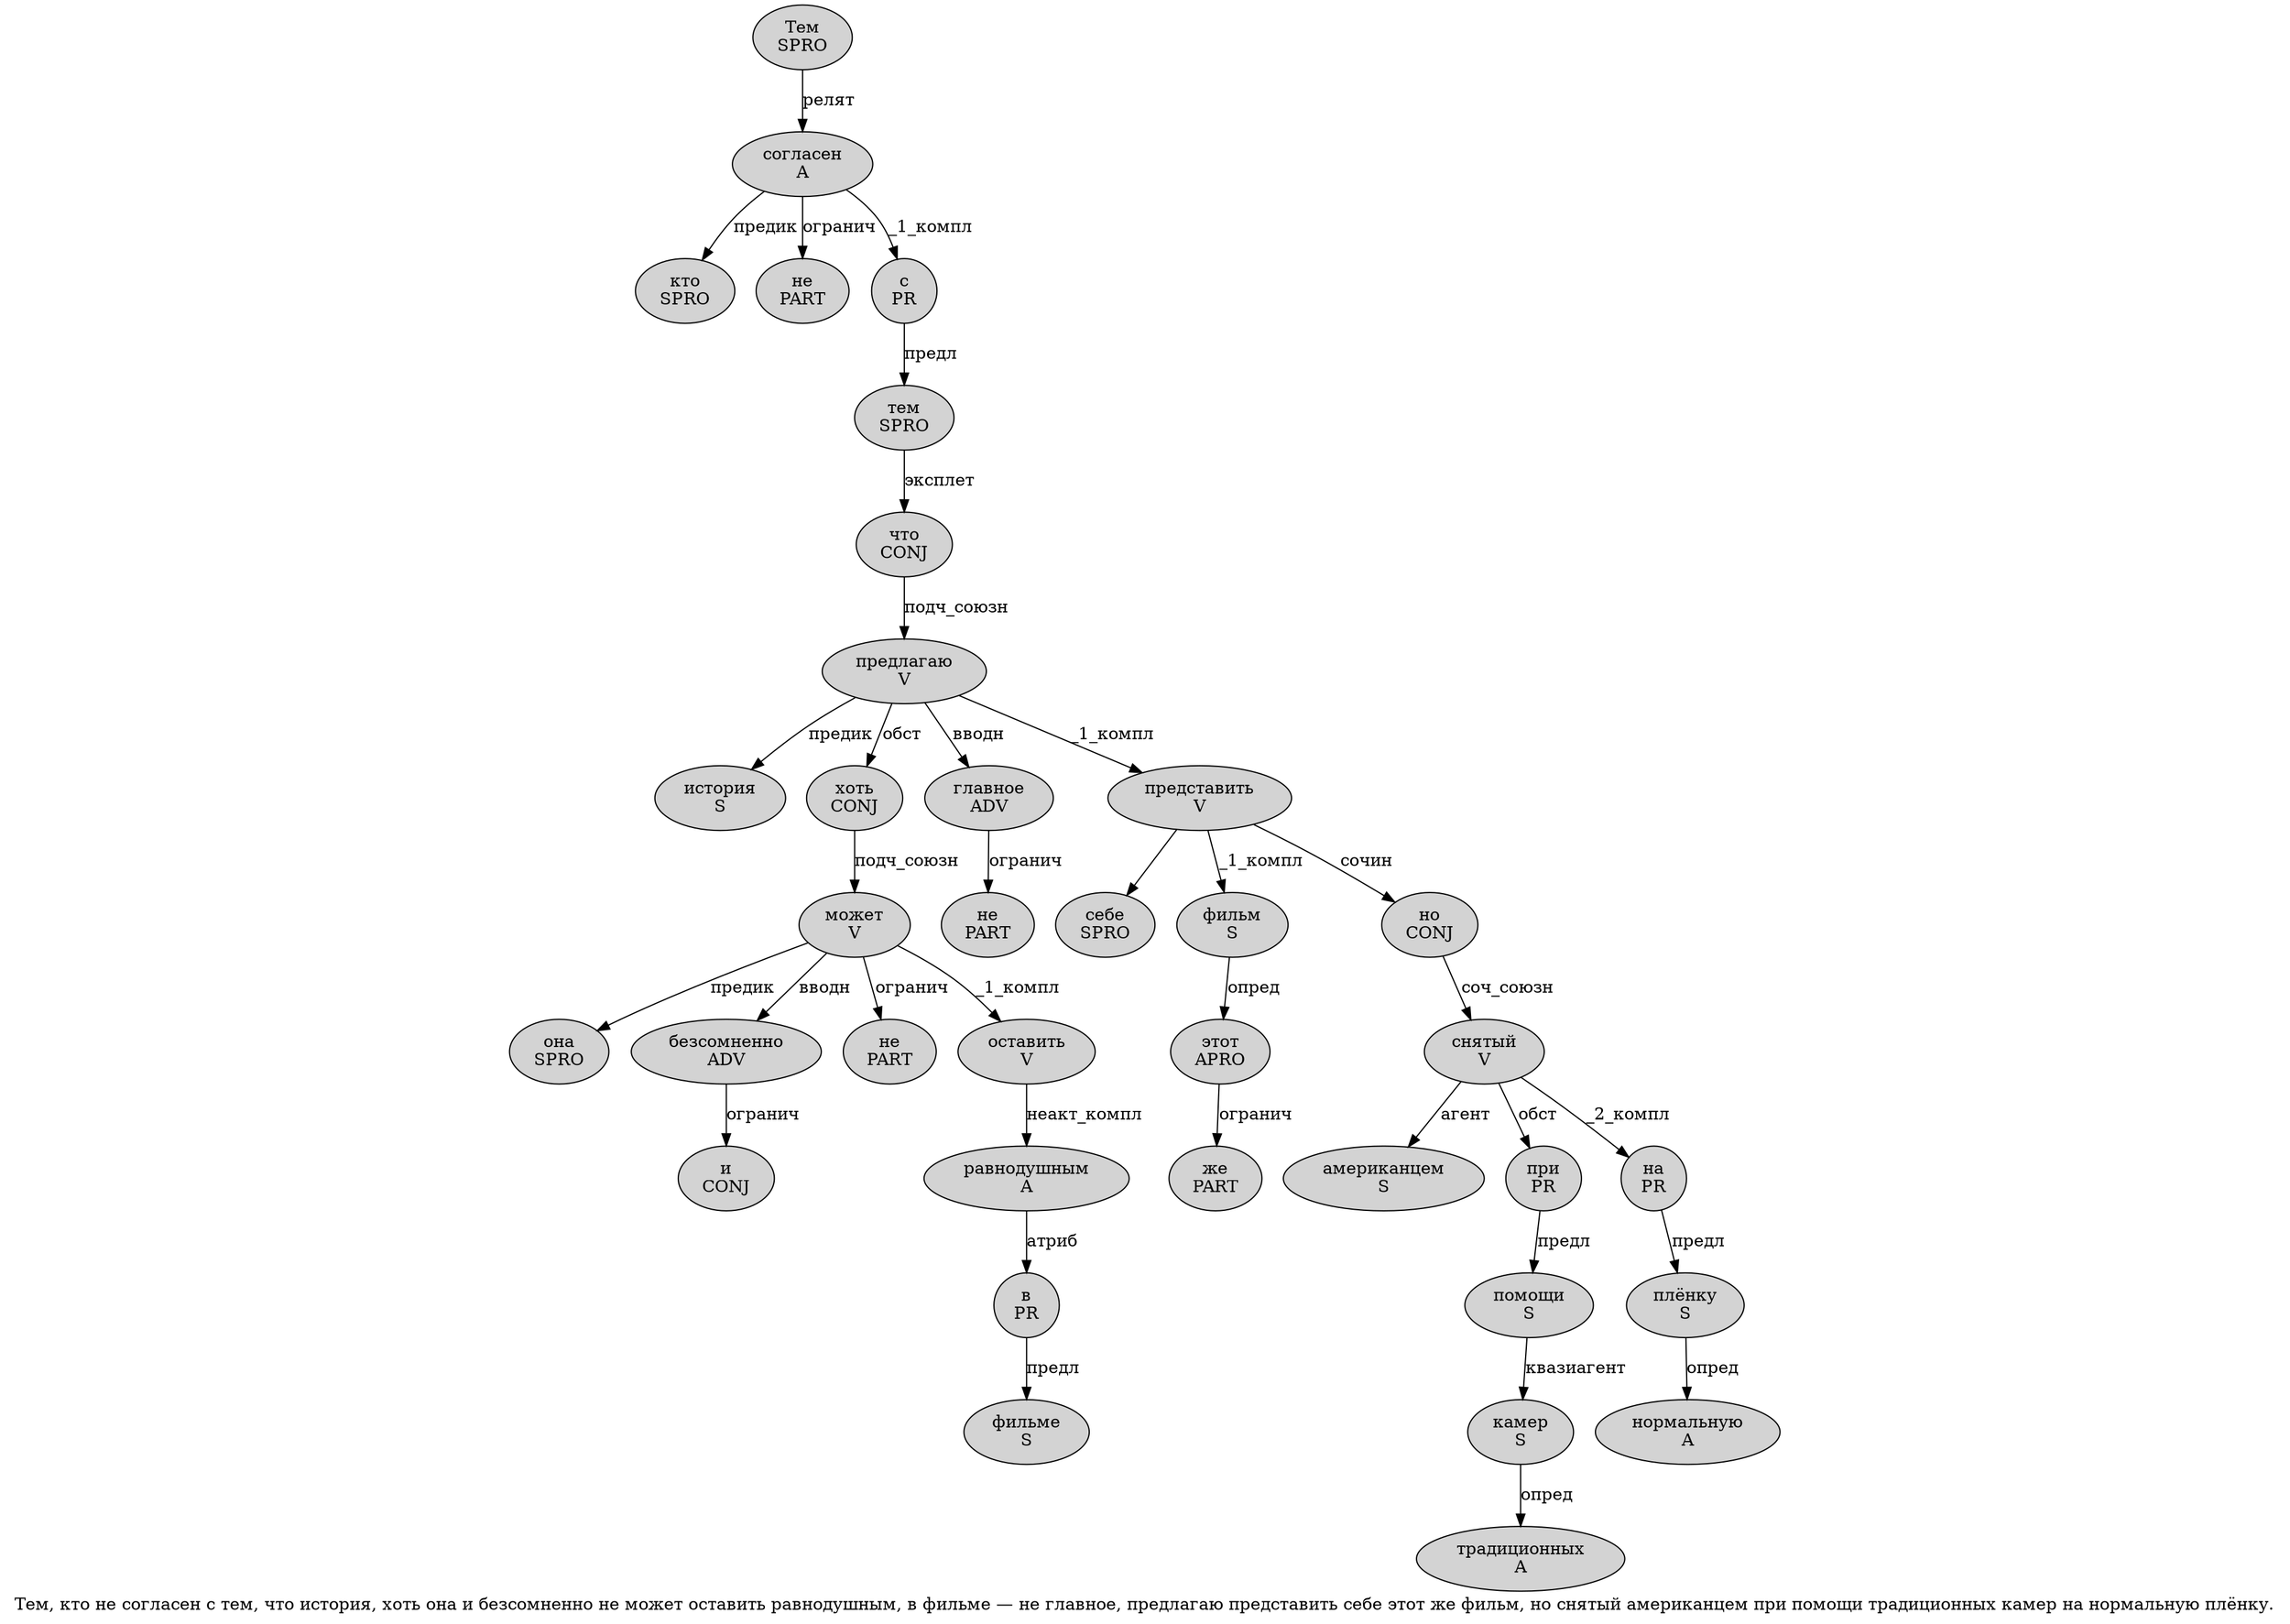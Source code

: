 digraph SENTENCE_201 {
	graph [label="Тем, кто не согласен с тем, что история, хоть она и безсомненно не может оставить равнодушным, в фильме — не главное, предлагаю представить себе этот же фильм, но снятый американцем при помощи традиционных камер на нормальную плёнку."]
	node [style=filled]
		0 [label="Тем
SPRO" color="" fillcolor=lightgray penwidth=1 shape=ellipse]
		2 [label="кто
SPRO" color="" fillcolor=lightgray penwidth=1 shape=ellipse]
		3 [label="не
PART" color="" fillcolor=lightgray penwidth=1 shape=ellipse]
		4 [label="согласен
A" color="" fillcolor=lightgray penwidth=1 shape=ellipse]
		5 [label="с
PR" color="" fillcolor=lightgray penwidth=1 shape=ellipse]
		6 [label="тем
SPRO" color="" fillcolor=lightgray penwidth=1 shape=ellipse]
		8 [label="что
CONJ" color="" fillcolor=lightgray penwidth=1 shape=ellipse]
		9 [label="история
S" color="" fillcolor=lightgray penwidth=1 shape=ellipse]
		11 [label="хоть
CONJ" color="" fillcolor=lightgray penwidth=1 shape=ellipse]
		12 [label="она
SPRO" color="" fillcolor=lightgray penwidth=1 shape=ellipse]
		13 [label="и
CONJ" color="" fillcolor=lightgray penwidth=1 shape=ellipse]
		14 [label="безсомненно
ADV" color="" fillcolor=lightgray penwidth=1 shape=ellipse]
		15 [label="не
PART" color="" fillcolor=lightgray penwidth=1 shape=ellipse]
		16 [label="может
V" color="" fillcolor=lightgray penwidth=1 shape=ellipse]
		17 [label="оставить
V" color="" fillcolor=lightgray penwidth=1 shape=ellipse]
		18 [label="равнодушным
A" color="" fillcolor=lightgray penwidth=1 shape=ellipse]
		20 [label="в
PR" color="" fillcolor=lightgray penwidth=1 shape=ellipse]
		21 [label="фильме
S" color="" fillcolor=lightgray penwidth=1 shape=ellipse]
		23 [label="не
PART" color="" fillcolor=lightgray penwidth=1 shape=ellipse]
		24 [label="главное
ADV" color="" fillcolor=lightgray penwidth=1 shape=ellipse]
		26 [label="предлагаю
V" color="" fillcolor=lightgray penwidth=1 shape=ellipse]
		27 [label="представить
V" color="" fillcolor=lightgray penwidth=1 shape=ellipse]
		28 [label="себе
SPRO" color="" fillcolor=lightgray penwidth=1 shape=ellipse]
		29 [label="этот
APRO" color="" fillcolor=lightgray penwidth=1 shape=ellipse]
		30 [label="же
PART" color="" fillcolor=lightgray penwidth=1 shape=ellipse]
		31 [label="фильм
S" color="" fillcolor=lightgray penwidth=1 shape=ellipse]
		33 [label="но
CONJ" color="" fillcolor=lightgray penwidth=1 shape=ellipse]
		34 [label="снятый
V" color="" fillcolor=lightgray penwidth=1 shape=ellipse]
		35 [label="американцем
S" color="" fillcolor=lightgray penwidth=1 shape=ellipse]
		36 [label="при
PR" color="" fillcolor=lightgray penwidth=1 shape=ellipse]
		37 [label="помощи
S" color="" fillcolor=lightgray penwidth=1 shape=ellipse]
		38 [label="традиционных
A" color="" fillcolor=lightgray penwidth=1 shape=ellipse]
		39 [label="камер
S" color="" fillcolor=lightgray penwidth=1 shape=ellipse]
		40 [label="на
PR" color="" fillcolor=lightgray penwidth=1 shape=ellipse]
		41 [label="нормальную
A" color="" fillcolor=lightgray penwidth=1 shape=ellipse]
		42 [label="плёнку
S" color="" fillcolor=lightgray penwidth=1 shape=ellipse]
			36 -> 37 [label="предл"]
			42 -> 41 [label="опред"]
			37 -> 39 [label="квазиагент"]
			31 -> 29 [label="опред"]
			39 -> 38 [label="опред"]
			29 -> 30 [label="огранич"]
			17 -> 18 [label="неакт_компл"]
			40 -> 42 [label="предл"]
			4 -> 2 [label="предик"]
			4 -> 3 [label="огранич"]
			4 -> 5 [label="_1_компл"]
			11 -> 16 [label="подч_союзн"]
			8 -> 26 [label="подч_союзн"]
			16 -> 12 [label="предик"]
			16 -> 14 [label="вводн"]
			16 -> 15 [label="огранич"]
			16 -> 17 [label="_1_компл"]
			33 -> 34 [label="соч_союзн"]
			18 -> 20 [label="атриб"]
			34 -> 35 [label="агент"]
			34 -> 36 [label="обст"]
			34 -> 40 [label="_2_компл"]
			5 -> 6 [label="предл"]
			6 -> 8 [label="эксплет"]
			26 -> 9 [label="предик"]
			26 -> 11 [label="обст"]
			26 -> 24 [label="вводн"]
			26 -> 27 [label="_1_компл"]
			14 -> 13 [label="огранич"]
			24 -> 23 [label="огранич"]
			20 -> 21 [label="предл"]
			27 -> 28
			27 -> 31 [label="_1_компл"]
			27 -> 33 [label="сочин"]
			0 -> 4 [label="релят"]
}
